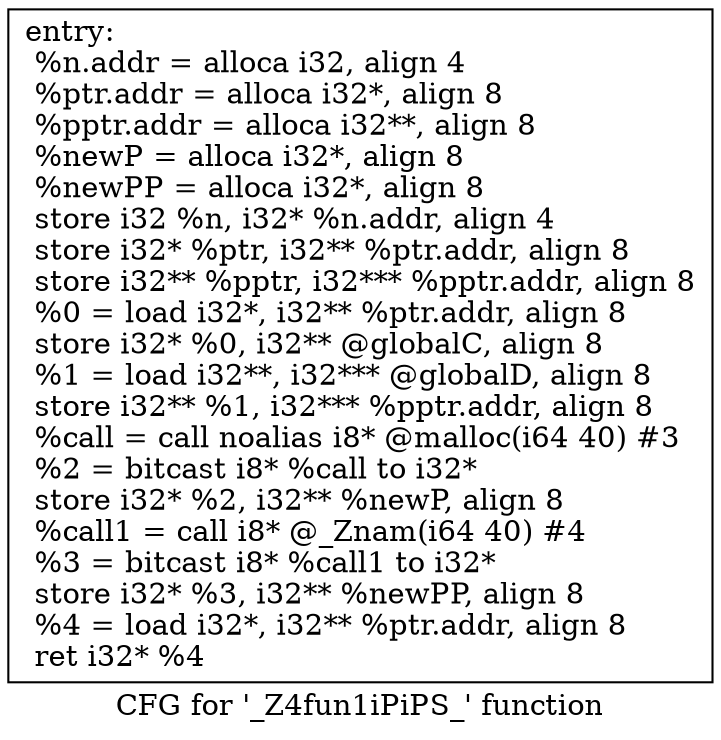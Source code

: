 digraph "CFG for '_Z4fun1iPiPS_' function" {
	label="CFG for '_Z4fun1iPiPS_' function";

	Node0x930bc60 [shape=record,label="{entry:\l  %n.addr = alloca i32, align 4\l  %ptr.addr = alloca i32*, align 8\l  %pptr.addr = alloca i32**, align 8\l  %newP = alloca i32*, align 8\l  %newPP = alloca i32*, align 8\l  store i32 %n, i32* %n.addr, align 4\l  store i32* %ptr, i32** %ptr.addr, align 8\l  store i32** %pptr, i32*** %pptr.addr, align 8\l  %0 = load i32*, i32** %ptr.addr, align 8\l  store i32* %0, i32** @globalC, align 8\l  %1 = load i32**, i32*** @globalD, align 8\l  store i32** %1, i32*** %pptr.addr, align 8\l  %call = call noalias i8* @malloc(i64 40) #3\l  %2 = bitcast i8* %call to i32*\l  store i32* %2, i32** %newP, align 8\l  %call1 = call i8* @_Znam(i64 40) #4\l  %3 = bitcast i8* %call1 to i32*\l  store i32* %3, i32** %newPP, align 8\l  %4 = load i32*, i32** %ptr.addr, align 8\l  ret i32* %4\l}"];
}
